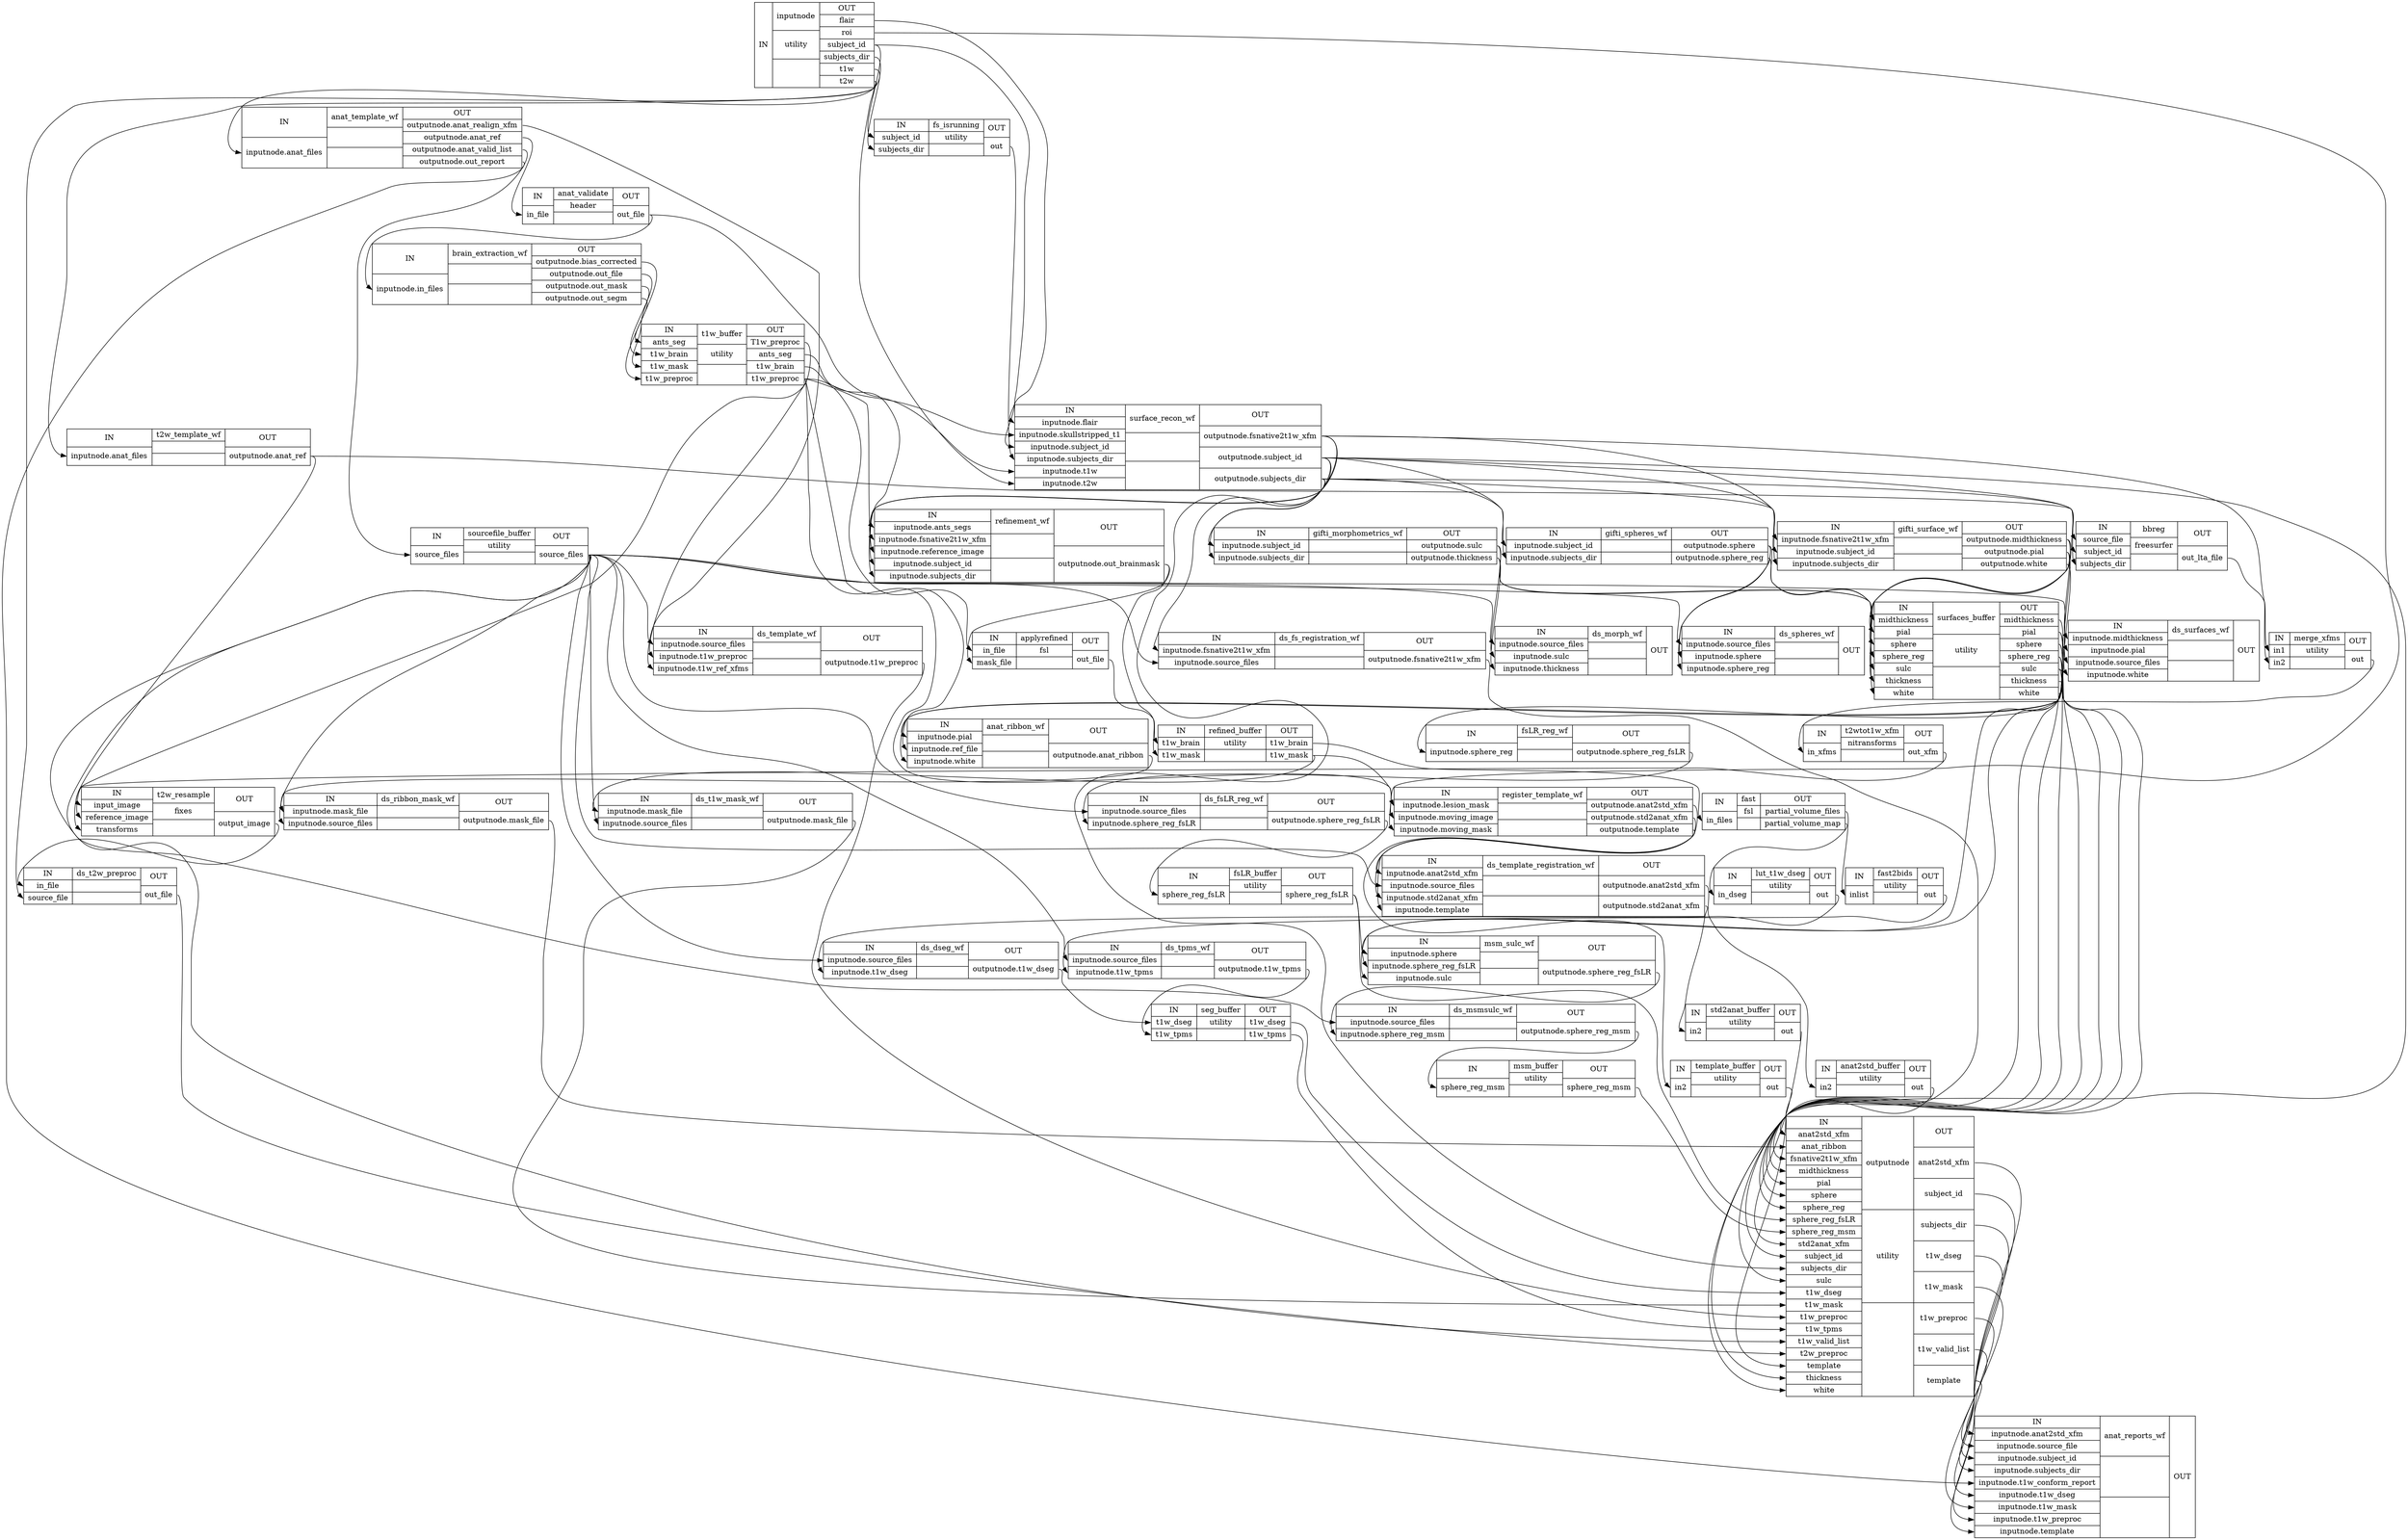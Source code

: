 digraph structs {
node [shape=record];
anat_fit_wfinputnode [label="{IN}|{ inputnode | utility |  }|{OUT|<outflair> flair|<outroi> roi|<outsubjectid> subject_id|<outsubjectsdir> subjects_dir|<outt1w> t1w|<outt2w> t2w}"];
anat_fit_wfanat_template_wf [label="{IN|<ininputnodeanatfiles> inputnode.anat_files}|{ anat_template_wf |  |  }|{OUT|<outoutputnodeanatrealignxfm> outputnode.anat_realign_xfm|<outoutputnodeanatref> outputnode.anat_ref|<outoutputnodeanatvalidlist> outputnode.anat_valid_list|<outoutputnodeoutreport> outputnode.out_report}"];
anat_fit_wffs_isrunning [label="{IN|<insubjectid> subject_id|<insubjectsdir> subjects_dir}|{ fs_isrunning | utility |  }|{OUT|<outout> out}"];
anat_fit_wft2w_template_wf [label="{IN|<ininputnodeanatfiles> inputnode.anat_files}|{ t2w_template_wf |  |  }|{OUT|<outoutputnodeanatref> outputnode.anat_ref}"];
anat_fit_wfanat_validate [label="{IN|<ininfile> in_file}|{ anat_validate | header |  }|{OUT|<outoutfile> out_file}"];
anat_fit_wfsourcefile_buffer [label="{IN|<insourcefiles> source_files}|{ sourcefile_buffer | utility |  }|{OUT|<outsourcefiles> source_files}"];
anat_fit_wfbrain_extraction_wf [label="{IN|<ininputnodeinfiles> inputnode.in_files}|{ brain_extraction_wf |  |  }|{OUT|<outoutputnodebiascorrected> outputnode.bias_corrected|<outoutputnodeoutfile> outputnode.out_file|<outoutputnodeoutmask> outputnode.out_mask|<outoutputnodeoutsegm> outputnode.out_segm}"];
anat_fit_wft1w_buffer [label="{IN|<inantsseg> ants_seg|<int1wbrain> t1w_brain|<int1wmask> t1w_mask|<int1wpreproc> t1w_preproc}|{ t1w_buffer | utility |  }|{OUT|<outT1wpreproc> T1w_preproc|<outantsseg> ants_seg|<outt1wbrain> t1w_brain|<outt1wpreproc> t1w_preproc}"];
anat_fit_wfds_template_wf [label="{IN|<ininputnodesourcefiles> inputnode.source_files|<ininputnodet1wpreproc> inputnode.t1w_preproc|<ininputnodet1wrefxfms> inputnode.t1w_ref_xfms}|{ ds_template_wf |  |  }|{OUT|<outoutputnodet1wpreproc> outputnode.t1w_preproc}"];
anat_fit_wfsurface_recon_wf [label="{IN|<ininputnodeflair> inputnode.flair|<ininputnodeskullstrippedt1> inputnode.skullstripped_t1|<ininputnodesubjectid> inputnode.subject_id|<ininputnodesubjectsdir> inputnode.subjects_dir|<ininputnodet1w> inputnode.t1w|<ininputnodet2w> inputnode.t2w}|{ surface_recon_wf |  |  }|{OUT|<outoutputnodefsnative2t1wxfm> outputnode.fsnative2t1w_xfm|<outoutputnodesubjectid> outputnode.subject_id|<outoutputnodesubjectsdir> outputnode.subjects_dir}"];
anat_fit_wfds_fs_registration_wf [label="{IN|<ininputnodefsnative2t1wxfm> inputnode.fsnative2t1w_xfm|<ininputnodesourcefiles> inputnode.source_files}|{ ds_fs_registration_wf |  |  }|{OUT|<outoutputnodefsnative2t1wxfm> outputnode.fsnative2t1w_xfm}"];
anat_fit_wfrefinement_wf [label="{IN|<ininputnodeantssegs> inputnode.ants_segs|<ininputnodefsnative2t1wxfm> inputnode.fsnative2t1w_xfm|<ininputnodereferenceimage> inputnode.reference_image|<ininputnodesubjectid> inputnode.subject_id|<ininputnodesubjectsdir> inputnode.subjects_dir}|{ refinement_wf |  |  }|{OUT|<outoutputnodeoutbrainmask> outputnode.out_brainmask}"];
anat_fit_wfbbreg [label="{IN|<insourcefile> source_file|<insubjectid> subject_id|<insubjectsdir> subjects_dir}|{ bbreg | freesurfer |  }|{OUT|<outoutltafile> out_lta_file}"];
anat_fit_wfgifti_surface_wf [label="{IN|<ininputnodefsnative2t1wxfm> inputnode.fsnative2t1w_xfm|<ininputnodesubjectid> inputnode.subject_id|<ininputnodesubjectsdir> inputnode.subjects_dir}|{ gifti_surface_wf |  |  }|{OUT|<outoutputnodemidthickness> outputnode.midthickness|<outoutputnodepial> outputnode.pial|<outoutputnodewhite> outputnode.white}"];
anat_fit_wfgifti_spheres_wf [label="{IN|<ininputnodesubjectid> inputnode.subject_id|<ininputnodesubjectsdir> inputnode.subjects_dir}|{ gifti_spheres_wf |  |  }|{OUT|<outoutputnodesphere> outputnode.sphere|<outoutputnodespherereg> outputnode.sphere_reg}"];
anat_fit_wfgifti_morphometrics_wf [label="{IN|<ininputnodesubjectid> inputnode.subject_id|<ininputnodesubjectsdir> inputnode.subjects_dir}|{ gifti_morphometrics_wf |  |  }|{OUT|<outoutputnodesulc> outputnode.sulc|<outoutputnodethickness> outputnode.thickness}"];
anat_fit_wfapplyrefined [label="{IN|<ininfile> in_file|<inmaskfile> mask_file}|{ applyrefined | fsl |  }|{OUT|<outoutfile> out_file}"];
anat_fit_wfmerge_xfms [label="{IN|<inin1> in1|<inin2> in2}|{ merge_xfms | utility |  }|{OUT|<outout> out}"];
anat_fit_wfds_surfaces_wf [label="{IN|<ininputnodemidthickness> inputnode.midthickness|<ininputnodepial> inputnode.pial|<ininputnodesourcefiles> inputnode.source_files|<ininputnodewhite> inputnode.white}|{ ds_surfaces_wf |  |  }|{OUT}"];
anat_fit_wfds_spheres_wf [label="{IN|<ininputnodesourcefiles> inputnode.source_files|<ininputnodesphere> inputnode.sphere|<ininputnodespherereg> inputnode.sphere_reg}|{ ds_spheres_wf |  |  }|{OUT}"];
anat_fit_wfsurfaces_buffer [label="{IN|<inmidthickness> midthickness|<inpial> pial|<insphere> sphere|<inspherereg> sphere_reg|<insulc> sulc|<inthickness> thickness|<inwhite> white}|{ surfaces_buffer | utility |  }|{OUT|<outmidthickness> midthickness|<outpial> pial|<outsphere> sphere|<outspherereg> sphere_reg|<outsulc> sulc|<outthickness> thickness|<outwhite> white}"];
anat_fit_wfds_morph_wf [label="{IN|<ininputnodesourcefiles> inputnode.source_files|<ininputnodesulc> inputnode.sulc|<ininputnodethickness> inputnode.thickness}|{ ds_morph_wf |  |  }|{OUT}"];
anat_fit_wfrefined_buffer [label="{IN|<int1wbrain> t1w_brain|<int1wmask> t1w_mask}|{ refined_buffer | utility |  }|{OUT|<outt1wbrain> t1w_brain|<outt1wmask> t1w_mask}"];
anat_fit_wft2wtot1w_xfm [label="{IN|<ininxfms> in_xfms}|{ t2wtot1w_xfm | nitransforms |  }|{OUT|<outoutxfm> out_xfm}"];
anat_fit_wfanat_ribbon_wf [label="{IN|<ininputnodepial> inputnode.pial|<ininputnodereffile> inputnode.ref_file|<ininputnodewhite> inputnode.white}|{ anat_ribbon_wf |  |  }|{OUT|<outoutputnodeanatribbon> outputnode.anat_ribbon}"];
anat_fit_wffsLR_reg_wf [label="{IN|<ininputnodespherereg> inputnode.sphere_reg}|{ fsLR_reg_wf |  |  }|{OUT|<outoutputnodesphereregfsLR> outputnode.sphere_reg_fsLR}"];
anat_fit_wfds_t1w_mask_wf [label="{IN|<ininputnodemaskfile> inputnode.mask_file|<ininputnodesourcefiles> inputnode.source_files}|{ ds_t1w_mask_wf |  |  }|{OUT|<outoutputnodemaskfile> outputnode.mask_file}"];
anat_fit_wffast [label="{IN|<ininfiles> in_files}|{ fast | fsl |  }|{OUT|<outpartialvolumefiles> partial_volume_files|<outpartialvolumemap> partial_volume_map}"];
anat_fit_wfregister_template_wf [label="{IN|<ininputnodelesionmask> inputnode.lesion_mask|<ininputnodemovingimage> inputnode.moving_image|<ininputnodemovingmask> inputnode.moving_mask}|{ register_template_wf |  |  }|{OUT|<outoutputnodeanat2stdxfm> outputnode.anat2std_xfm|<outoutputnodestd2anatxfm> outputnode.std2anat_xfm|<outoutputnodetemplate> outputnode.template}"];
anat_fit_wft2w_resample [label="{IN|<ininputimage> input_image|<inreferenceimage> reference_image|<intransforms> transforms}|{ t2w_resample | fixes |  }|{OUT|<outoutputimage> output_image}"];
anat_fit_wfds_ribbon_mask_wf [label="{IN|<ininputnodemaskfile> inputnode.mask_file|<ininputnodesourcefiles> inputnode.source_files}|{ ds_ribbon_mask_wf |  |  }|{OUT|<outoutputnodemaskfile> outputnode.mask_file}"];
anat_fit_wfds_fsLR_reg_wf [label="{IN|<ininputnodesourcefiles> inputnode.source_files|<ininputnodesphereregfsLR> inputnode.sphere_reg_fsLR}|{ ds_fsLR_reg_wf |  |  }|{OUT|<outoutputnodesphereregfsLR> outputnode.sphere_reg_fsLR}"];
anat_fit_wflut_t1w_dseg [label="{IN|<inindseg> in_dseg}|{ lut_t1w_dseg | utility |  }|{OUT|<outout> out}"];
anat_fit_wffast2bids [label="{IN|<ininlist> inlist}|{ fast2bids | utility |  }|{OUT|<outout> out}"];
anat_fit_wfds_template_registration_wf [label="{IN|<ininputnodeanat2stdxfm> inputnode.anat2std_xfm|<ininputnodesourcefiles> inputnode.source_files|<ininputnodestd2anatxfm> inputnode.std2anat_xfm|<ininputnodetemplate> inputnode.template}|{ ds_template_registration_wf |  |  }|{OUT|<outoutputnodeanat2stdxfm> outputnode.anat2std_xfm|<outoutputnodestd2anatxfm> outputnode.std2anat_xfm}"];
anat_fit_wftemplate_buffer [label="{IN|<inin2> in2}|{ template_buffer | utility |  }|{OUT|<outout> out}"];
anat_fit_wfds_t2w_preproc [label="{IN|<ininfile> in_file|<insourcefile> source_file}|{ ds_t2w_preproc |  |  }|{OUT|<outoutfile> out_file}"];
anat_fit_wffsLR_buffer [label="{IN|<insphereregfsLR> sphere_reg_fsLR}|{ fsLR_buffer | utility |  }|{OUT|<outsphereregfsLR> sphere_reg_fsLR}"];
anat_fit_wfds_dseg_wf [label="{IN|<ininputnodesourcefiles> inputnode.source_files|<ininputnodet1wdseg> inputnode.t1w_dseg}|{ ds_dseg_wf |  |  }|{OUT|<outoutputnodet1wdseg> outputnode.t1w_dseg}"];
anat_fit_wfds_tpms_wf [label="{IN|<ininputnodesourcefiles> inputnode.source_files|<ininputnodet1wtpms> inputnode.t1w_tpms}|{ ds_tpms_wf |  |  }|{OUT|<outoutputnodet1wtpms> outputnode.t1w_tpms}"];
anat_fit_wfstd2anat_buffer [label="{IN|<inin2> in2}|{ std2anat_buffer | utility |  }|{OUT|<outout> out}"];
anat_fit_wfanat2std_buffer [label="{IN|<inin2> in2}|{ anat2std_buffer | utility |  }|{OUT|<outout> out}"];
anat_fit_wfmsm_sulc_wf [label="{IN|<ininputnodesphere> inputnode.sphere|<ininputnodesphereregfsLR> inputnode.sphere_reg_fsLR|<ininputnodesulc> inputnode.sulc}|{ msm_sulc_wf |  |  }|{OUT|<outoutputnodesphereregfsLR> outputnode.sphere_reg_fsLR}"];
anat_fit_wfseg_buffer [label="{IN|<int1wdseg> t1w_dseg|<int1wtpms> t1w_tpms}|{ seg_buffer | utility |  }|{OUT|<outt1wdseg> t1w_dseg|<outt1wtpms> t1w_tpms}"];
anat_fit_wfds_msmsulc_wf [label="{IN|<ininputnodesourcefiles> inputnode.source_files|<ininputnodesphereregmsm> inputnode.sphere_reg_msm}|{ ds_msmsulc_wf |  |  }|{OUT|<outoutputnodesphereregmsm> outputnode.sphere_reg_msm}"];
anat_fit_wfmsm_buffer [label="{IN|<insphereregmsm> sphere_reg_msm}|{ msm_buffer | utility |  }|{OUT|<outsphereregmsm> sphere_reg_msm}"];
anat_fit_wfoutputnode [label="{IN|<inanat2stdxfm> anat2std_xfm|<inanatribbon> anat_ribbon|<infsnative2t1wxfm> fsnative2t1w_xfm|<inmidthickness> midthickness|<inpial> pial|<insphere> sphere|<inspherereg> sphere_reg|<insphereregfsLR> sphere_reg_fsLR|<insphereregmsm> sphere_reg_msm|<instd2anatxfm> std2anat_xfm|<insubjectid> subject_id|<insubjectsdir> subjects_dir|<insulc> sulc|<int1wdseg> t1w_dseg|<int1wmask> t1w_mask|<int1wpreproc> t1w_preproc|<int1wtpms> t1w_tpms|<int1wvalidlist> t1w_valid_list|<int2wpreproc> t2w_preproc|<intemplate> template|<inthickness> thickness|<inwhite> white}|{ outputnode | utility |  }|{OUT|<outanat2stdxfm> anat2std_xfm|<outsubjectid> subject_id|<outsubjectsdir> subjects_dir|<outt1wdseg> t1w_dseg|<outt1wmask> t1w_mask|<outt1wpreproc> t1w_preproc|<outt1wvalidlist> t1w_valid_list|<outtemplate> template}"];
anat_fit_wfanat_reports_wf [label="{IN|<ininputnodeanat2stdxfm> inputnode.anat2std_xfm|<ininputnodesourcefile> inputnode.source_file|<ininputnodesubjectid> inputnode.subject_id|<ininputnodesubjectsdir> inputnode.subjects_dir|<ininputnodet1wconformreport> inputnode.t1w_conform_report|<ininputnodet1wdseg> inputnode.t1w_dseg|<ininputnodet1wmask> inputnode.t1w_mask|<ininputnodet1wpreproc> inputnode.t1w_preproc|<ininputnodetemplate> inputnode.template}|{ anat_reports_wf |  |  }|{OUT}"];
anat_fit_wfanat2std_buffer:outout:e -> anat_fit_wfoutputnode:inanat2stdxfm:w;
anat_fit_wfanat_ribbon_wf:outoutputnodeanatribbon:e -> anat_fit_wfds_ribbon_mask_wf:ininputnodemaskfile:w;
anat_fit_wfanat_template_wf:outoutputnodeanatrealignxfm:e -> anat_fit_wfds_template_wf:ininputnodet1wrefxfms:w;
anat_fit_wfanat_template_wf:outoutputnodeanatref:e -> anat_fit_wfanat_validate:ininfile:w;
anat_fit_wfanat_template_wf:outoutputnodeanatvalidlist:e -> anat_fit_wfsourcefile_buffer:insourcefiles:w;
anat_fit_wfanat_template_wf:outoutputnodeoutreport:e -> anat_fit_wfanat_reports_wf:ininputnodet1wconformreport:w;
anat_fit_wfanat_validate:outoutfile:e -> anat_fit_wfbrain_extraction_wf:ininputnodeinfiles:w;
anat_fit_wfanat_validate:outoutfile:e -> anat_fit_wfsurface_recon_wf:ininputnodet1w:w;
anat_fit_wfapplyrefined:outoutfile:e -> anat_fit_wfrefined_buffer:int1wbrain:w;
anat_fit_wfbbreg:outoutltafile:e -> anat_fit_wfmerge_xfms:inin1:w;
anat_fit_wfbrain_extraction_wf:outoutputnodebiascorrected:e -> anat_fit_wft1w_buffer:int1wpreproc:w;
anat_fit_wfbrain_extraction_wf:outoutputnodeoutfile:e -> anat_fit_wft1w_buffer:int1wbrain:w;
anat_fit_wfbrain_extraction_wf:outoutputnodeoutmask:e -> anat_fit_wft1w_buffer:int1wmask:w;
anat_fit_wfbrain_extraction_wf:outoutputnodeoutsegm:e -> anat_fit_wft1w_buffer:inantsseg:w;
anat_fit_wfds_dseg_wf:outoutputnodet1wdseg:e -> anat_fit_wfseg_buffer:int1wdseg:w;
anat_fit_wfds_fsLR_reg_wf:outoutputnodesphereregfsLR:e -> anat_fit_wffsLR_buffer:insphereregfsLR:w;
anat_fit_wfds_fs_registration_wf:outoutputnodefsnative2t1wxfm:e -> anat_fit_wfoutputnode:infsnative2t1wxfm:w;
anat_fit_wfds_msmsulc_wf:outoutputnodesphereregmsm:e -> anat_fit_wfmsm_buffer:insphereregmsm:w;
anat_fit_wfds_ribbon_mask_wf:outoutputnodemaskfile:e -> anat_fit_wfoutputnode:inanatribbon:w;
anat_fit_wfds_t1w_mask_wf:outoutputnodemaskfile:e -> anat_fit_wfoutputnode:int1wmask:w;
anat_fit_wfds_t2w_preproc:outoutfile:e -> anat_fit_wfoutputnode:int2wpreproc:w;
anat_fit_wfds_template_registration_wf:outoutputnodeanat2stdxfm:e -> anat_fit_wfanat2std_buffer:inin2:w;
anat_fit_wfds_template_registration_wf:outoutputnodestd2anatxfm:e -> anat_fit_wfstd2anat_buffer:inin2:w;
anat_fit_wfds_template_wf:outoutputnodet1wpreproc:e -> anat_fit_wfoutputnode:int1wpreproc:w;
anat_fit_wfds_tpms_wf:outoutputnodet1wtpms:e -> anat_fit_wfseg_buffer:int1wtpms:w;
anat_fit_wffast2bids:outout:e -> anat_fit_wfds_tpms_wf:ininputnodet1wtpms:w;
anat_fit_wffast:outpartialvolumefiles:e -> anat_fit_wffast2bids:ininlist:w;
anat_fit_wffast:outpartialvolumemap:e -> anat_fit_wflut_t1w_dseg:inindseg:w;
anat_fit_wffsLR_buffer:outsphereregfsLR:e -> anat_fit_wfmsm_sulc_wf:ininputnodesphereregfsLR:w;
anat_fit_wffsLR_buffer:outsphereregfsLR:e -> anat_fit_wfoutputnode:insphereregfsLR:w;
anat_fit_wffsLR_reg_wf:outoutputnodesphereregfsLR:e -> anat_fit_wfds_fsLR_reg_wf:ininputnodesphereregfsLR:w;
anat_fit_wffs_isrunning:outout:e -> anat_fit_wfsurface_recon_wf:ininputnodesubjectsdir:w;
anat_fit_wfgifti_morphometrics_wf:outoutputnodesulc:e -> anat_fit_wfds_morph_wf:ininputnodesulc:w;
anat_fit_wfgifti_morphometrics_wf:outoutputnodesulc:e -> anat_fit_wfsurfaces_buffer:insulc:w;
anat_fit_wfgifti_morphometrics_wf:outoutputnodethickness:e -> anat_fit_wfds_morph_wf:ininputnodethickness:w;
anat_fit_wfgifti_morphometrics_wf:outoutputnodethickness:e -> anat_fit_wfsurfaces_buffer:inthickness:w;
anat_fit_wfgifti_spheres_wf:outoutputnodesphere:e -> anat_fit_wfds_spheres_wf:ininputnodesphere:w;
anat_fit_wfgifti_spheres_wf:outoutputnodesphere:e -> anat_fit_wfsurfaces_buffer:insphere:w;
anat_fit_wfgifti_spheres_wf:outoutputnodespherereg:e -> anat_fit_wfds_spheres_wf:ininputnodespherereg:w;
anat_fit_wfgifti_spheres_wf:outoutputnodespherereg:e -> anat_fit_wfsurfaces_buffer:inspherereg:w;
anat_fit_wfgifti_surface_wf:outoutputnodemidthickness:e -> anat_fit_wfds_surfaces_wf:ininputnodemidthickness:w;
anat_fit_wfgifti_surface_wf:outoutputnodemidthickness:e -> anat_fit_wfsurfaces_buffer:inmidthickness:w;
anat_fit_wfgifti_surface_wf:outoutputnodepial:e -> anat_fit_wfds_surfaces_wf:ininputnodepial:w;
anat_fit_wfgifti_surface_wf:outoutputnodepial:e -> anat_fit_wfsurfaces_buffer:inpial:w;
anat_fit_wfgifti_surface_wf:outoutputnodewhite:e -> anat_fit_wfds_surfaces_wf:ininputnodewhite:w;
anat_fit_wfgifti_surface_wf:outoutputnodewhite:e -> anat_fit_wfsurfaces_buffer:inwhite:w;
anat_fit_wfinputnode:outflair:e -> anat_fit_wfsurface_recon_wf:ininputnodeflair:w;
anat_fit_wfinputnode:outroi:e -> anat_fit_wfregister_template_wf:ininputnodelesionmask:w;
anat_fit_wfinputnode:outsubjectid:e -> anat_fit_wffs_isrunning:insubjectid:w;
anat_fit_wfinputnode:outsubjectid:e -> anat_fit_wfsurface_recon_wf:ininputnodesubjectid:w;
anat_fit_wfinputnode:outsubjectsdir:e -> anat_fit_wffs_isrunning:insubjectsdir:w;
anat_fit_wfinputnode:outt1w:e -> anat_fit_wfanat_template_wf:ininputnodeanatfiles:w;
anat_fit_wfinputnode:outt2w:e -> anat_fit_wfds_t2w_preproc:insourcefile:w;
anat_fit_wfinputnode:outt2w:e -> anat_fit_wfsurface_recon_wf:ininputnodet2w:w;
anat_fit_wfinputnode:outt2w:e -> anat_fit_wft2w_template_wf:ininputnodeanatfiles:w;
anat_fit_wflut_t1w_dseg:outout:e -> anat_fit_wfds_dseg_wf:ininputnodet1wdseg:w;
anat_fit_wfmerge_xfms:outout:e -> anat_fit_wft2wtot1w_xfm:ininxfms:w;
anat_fit_wfmsm_buffer:outsphereregmsm:e -> anat_fit_wfoutputnode:insphereregmsm:w;
anat_fit_wfmsm_sulc_wf:outoutputnodesphereregfsLR:e -> anat_fit_wfds_msmsulc_wf:ininputnodesphereregmsm:w;
anat_fit_wfoutputnode:outanat2stdxfm:e -> anat_fit_wfanat_reports_wf:ininputnodeanat2stdxfm:w;
anat_fit_wfoutputnode:outsubjectid:e -> anat_fit_wfanat_reports_wf:ininputnodesubjectid:w;
anat_fit_wfoutputnode:outsubjectsdir:e -> anat_fit_wfanat_reports_wf:ininputnodesubjectsdir:w;
anat_fit_wfoutputnode:outt1wdseg:e -> anat_fit_wfanat_reports_wf:ininputnodet1wdseg:w;
anat_fit_wfoutputnode:outt1wmask:e -> anat_fit_wfanat_reports_wf:ininputnodet1wmask:w;
anat_fit_wfoutputnode:outt1wpreproc:e -> anat_fit_wfanat_reports_wf:ininputnodet1wpreproc:w;
anat_fit_wfoutputnode:outt1wvalidlist:e -> anat_fit_wfanat_reports_wf:ininputnodesourcefile:w;
anat_fit_wfoutputnode:outtemplate:e -> anat_fit_wfanat_reports_wf:ininputnodetemplate:w;
anat_fit_wfrefined_buffer:outt1wbrain:e -> anat_fit_wffast:ininfiles:w;
anat_fit_wfrefined_buffer:outt1wmask:e -> anat_fit_wfds_t1w_mask_wf:ininputnodemaskfile:w;
anat_fit_wfrefined_buffer:outt1wmask:e -> anat_fit_wfregister_template_wf:ininputnodemovingmask:w;
anat_fit_wfrefinement_wf:outoutputnodeoutbrainmask:e -> anat_fit_wfapplyrefined:inmaskfile:w;
anat_fit_wfrefinement_wf:outoutputnodeoutbrainmask:e -> anat_fit_wfrefined_buffer:int1wmask:w;
anat_fit_wfregister_template_wf:outoutputnodeanat2stdxfm:e -> anat_fit_wfds_template_registration_wf:ininputnodeanat2stdxfm:w;
anat_fit_wfregister_template_wf:outoutputnodestd2anatxfm:e -> anat_fit_wfds_template_registration_wf:ininputnodestd2anatxfm:w;
anat_fit_wfregister_template_wf:outoutputnodetemplate:e -> anat_fit_wfds_template_registration_wf:ininputnodetemplate:w;
anat_fit_wfregister_template_wf:outoutputnodetemplate:e -> anat_fit_wftemplate_buffer:inin2:w;
anat_fit_wfseg_buffer:outt1wdseg:e -> anat_fit_wfoutputnode:int1wdseg:w;
anat_fit_wfseg_buffer:outt1wtpms:e -> anat_fit_wfoutputnode:int1wtpms:w;
anat_fit_wfsourcefile_buffer:outsourcefiles:e -> anat_fit_wfds_dseg_wf:ininputnodesourcefiles:w;
anat_fit_wfsourcefile_buffer:outsourcefiles:e -> anat_fit_wfds_fsLR_reg_wf:ininputnodesourcefiles:w;
anat_fit_wfsourcefile_buffer:outsourcefiles:e -> anat_fit_wfds_fs_registration_wf:ininputnodesourcefiles:w;
anat_fit_wfsourcefile_buffer:outsourcefiles:e -> anat_fit_wfds_morph_wf:ininputnodesourcefiles:w;
anat_fit_wfsourcefile_buffer:outsourcefiles:e -> anat_fit_wfds_msmsulc_wf:ininputnodesourcefiles:w;
anat_fit_wfsourcefile_buffer:outsourcefiles:e -> anat_fit_wfds_ribbon_mask_wf:ininputnodesourcefiles:w;
anat_fit_wfsourcefile_buffer:outsourcefiles:e -> anat_fit_wfds_spheres_wf:ininputnodesourcefiles:w;
anat_fit_wfsourcefile_buffer:outsourcefiles:e -> anat_fit_wfds_surfaces_wf:ininputnodesourcefiles:w;
anat_fit_wfsourcefile_buffer:outsourcefiles:e -> anat_fit_wfds_t1w_mask_wf:ininputnodesourcefiles:w;
anat_fit_wfsourcefile_buffer:outsourcefiles:e -> anat_fit_wfds_template_registration_wf:ininputnodesourcefiles:w;
anat_fit_wfsourcefile_buffer:outsourcefiles:e -> anat_fit_wfds_template_wf:ininputnodesourcefiles:w;
anat_fit_wfsourcefile_buffer:outsourcefiles:e -> anat_fit_wfds_tpms_wf:ininputnodesourcefiles:w;
anat_fit_wfsourcefile_buffer:outsourcefiles:e -> anat_fit_wfoutputnode:int1wvalidlist:w;
anat_fit_wfstd2anat_buffer:outout:e -> anat_fit_wfoutputnode:instd2anatxfm:w;
anat_fit_wfsurface_recon_wf:outoutputnodefsnative2t1wxfm:e -> anat_fit_wfds_fs_registration_wf:ininputnodefsnative2t1wxfm:w;
anat_fit_wfsurface_recon_wf:outoutputnodefsnative2t1wxfm:e -> anat_fit_wfgifti_surface_wf:ininputnodefsnative2t1wxfm:w;
anat_fit_wfsurface_recon_wf:outoutputnodefsnative2t1wxfm:e -> anat_fit_wfmerge_xfms:inin2:w;
anat_fit_wfsurface_recon_wf:outoutputnodefsnative2t1wxfm:e -> anat_fit_wfrefinement_wf:ininputnodefsnative2t1wxfm:w;
anat_fit_wfsurface_recon_wf:outoutputnodesubjectid:e -> anat_fit_wfbbreg:insubjectid:w;
anat_fit_wfsurface_recon_wf:outoutputnodesubjectid:e -> anat_fit_wfgifti_morphometrics_wf:ininputnodesubjectid:w;
anat_fit_wfsurface_recon_wf:outoutputnodesubjectid:e -> anat_fit_wfgifti_spheres_wf:ininputnodesubjectid:w;
anat_fit_wfsurface_recon_wf:outoutputnodesubjectid:e -> anat_fit_wfgifti_surface_wf:ininputnodesubjectid:w;
anat_fit_wfsurface_recon_wf:outoutputnodesubjectid:e -> anat_fit_wfoutputnode:insubjectid:w;
anat_fit_wfsurface_recon_wf:outoutputnodesubjectid:e -> anat_fit_wfrefinement_wf:ininputnodesubjectid:w;
anat_fit_wfsurface_recon_wf:outoutputnodesubjectsdir:e -> anat_fit_wfbbreg:insubjectsdir:w;
anat_fit_wfsurface_recon_wf:outoutputnodesubjectsdir:e -> anat_fit_wfgifti_morphometrics_wf:ininputnodesubjectsdir:w;
anat_fit_wfsurface_recon_wf:outoutputnodesubjectsdir:e -> anat_fit_wfgifti_spheres_wf:ininputnodesubjectsdir:w;
anat_fit_wfsurface_recon_wf:outoutputnodesubjectsdir:e -> anat_fit_wfgifti_surface_wf:ininputnodesubjectsdir:w;
anat_fit_wfsurface_recon_wf:outoutputnodesubjectsdir:e -> anat_fit_wfoutputnode:insubjectsdir:w;
anat_fit_wfsurface_recon_wf:outoutputnodesubjectsdir:e -> anat_fit_wfrefinement_wf:ininputnodesubjectsdir:w;
anat_fit_wfsurfaces_buffer:outmidthickness:e -> anat_fit_wfoutputnode:inmidthickness:w;
anat_fit_wfsurfaces_buffer:outpial:e -> anat_fit_wfanat_ribbon_wf:ininputnodepial:w;
anat_fit_wfsurfaces_buffer:outpial:e -> anat_fit_wfoutputnode:inpial:w;
anat_fit_wfsurfaces_buffer:outsphere:e -> anat_fit_wfmsm_sulc_wf:ininputnodesphere:w;
anat_fit_wfsurfaces_buffer:outsphere:e -> anat_fit_wfoutputnode:insphere:w;
anat_fit_wfsurfaces_buffer:outspherereg:e -> anat_fit_wffsLR_reg_wf:ininputnodespherereg:w;
anat_fit_wfsurfaces_buffer:outspherereg:e -> anat_fit_wfoutputnode:inspherereg:w;
anat_fit_wfsurfaces_buffer:outsulc:e -> anat_fit_wfmsm_sulc_wf:ininputnodesulc:w;
anat_fit_wfsurfaces_buffer:outsulc:e -> anat_fit_wfoutputnode:insulc:w;
anat_fit_wfsurfaces_buffer:outthickness:e -> anat_fit_wfoutputnode:inthickness:w;
anat_fit_wfsurfaces_buffer:outwhite:e -> anat_fit_wfanat_ribbon_wf:ininputnodewhite:w;
anat_fit_wfsurfaces_buffer:outwhite:e -> anat_fit_wfoutputnode:inwhite:w;
anat_fit_wft1w_buffer:outT1wpreproc:e -> anat_fit_wft2w_resample:inreferenceimage:w;
anat_fit_wft1w_buffer:outantsseg:e -> anat_fit_wfrefinement_wf:ininputnodeantssegs:w;
anat_fit_wft1w_buffer:outt1wbrain:e -> anat_fit_wfsurface_recon_wf:ininputnodeskullstrippedt1:w;
anat_fit_wft1w_buffer:outt1wpreproc:e -> anat_fit_wfanat_ribbon_wf:ininputnodereffile:w;
anat_fit_wft1w_buffer:outt1wpreproc:e -> anat_fit_wfapplyrefined:ininfile:w;
anat_fit_wft1w_buffer:outt1wpreproc:e -> anat_fit_wfds_template_wf:ininputnodet1wpreproc:w;
anat_fit_wft1w_buffer:outt1wpreproc:e -> anat_fit_wfrefinement_wf:ininputnodereferenceimage:w;
anat_fit_wft1w_buffer:outt1wpreproc:e -> anat_fit_wfregister_template_wf:ininputnodemovingimage:w;
anat_fit_wft2w_resample:outoutputimage:e -> anat_fit_wfds_t2w_preproc:ininfile:w;
anat_fit_wft2w_template_wf:outoutputnodeanatref:e -> anat_fit_wfbbreg:insourcefile:w;
anat_fit_wft2w_template_wf:outoutputnodeanatref:e -> anat_fit_wft2w_resample:ininputimage:w;
anat_fit_wft2wtot1w_xfm:outoutxfm:e -> anat_fit_wft2w_resample:intransforms:w;
anat_fit_wftemplate_buffer:outout:e -> anat_fit_wfoutputnode:intemplate:w;
}